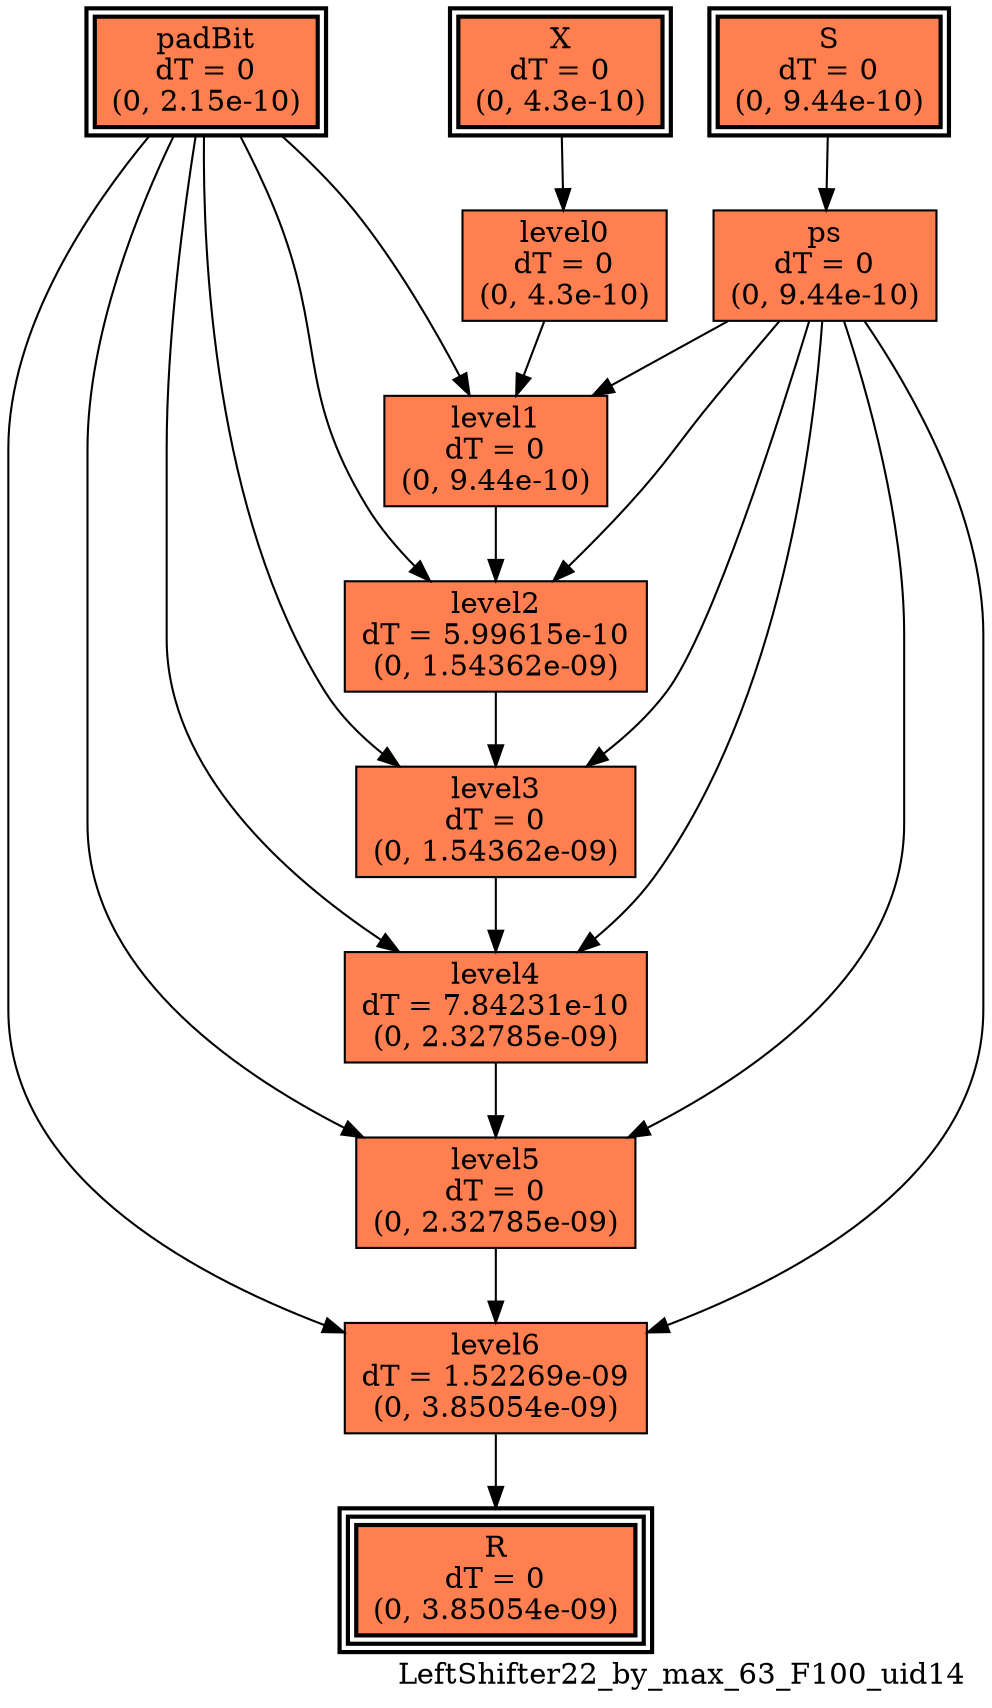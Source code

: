 digraph LeftShifter22_by_max_63_F100_uid14
{
	//graph drawing options
	label=LeftShifter22_by_max_63_F100_uid14;
	labelloc=bottom;
	labeljust=right;
	ratio=auto;
	nodesep=0.25;
	ranksep=0.5;

	//input/output signals of operator LeftShifter22_by_max_63_F100_uid14
	X__LeftShifter22_by_max_63_F100_uid14 [ label="X\ndT = 0\n(0, 4.3e-10)", shape=box, color=black, style="bold, filled", fillcolor=coral, peripheries=2 ];
	S__LeftShifter22_by_max_63_F100_uid14 [ label="S\ndT = 0\n(0, 9.44e-10)", shape=box, color=black, style="bold, filled", fillcolor=coral, peripheries=2 ];
	padBit__LeftShifter22_by_max_63_F100_uid14 [ label="padBit\ndT = 0\n(0, 2.15e-10)", shape=box, color=black, style="bold, filled", fillcolor=coral, peripheries=2 ];
	R__LeftShifter22_by_max_63_F100_uid14 [ label="R\ndT = 0\n(0, 3.85054e-09)", shape=box, color=black, style="bold, filled", fillcolor=coral, peripheries=3 ];
	{rank=same X__LeftShifter22_by_max_63_F100_uid14, S__LeftShifter22_by_max_63_F100_uid14, padBit__LeftShifter22_by_max_63_F100_uid14};
	{rank=same R__LeftShifter22_by_max_63_F100_uid14};
	//internal signals of operator LeftShifter22_by_max_63_F100_uid14
	ps__LeftShifter22_by_max_63_F100_uid14 [ label="ps\ndT = 0\n(0, 9.44e-10)", shape=box, color=black, style=filled, fillcolor=coral, peripheries=1 ];
	level0__LeftShifter22_by_max_63_F100_uid14 [ label="level0\ndT = 0\n(0, 4.3e-10)", shape=box, color=black, style=filled, fillcolor=coral, peripheries=1 ];
	level1__LeftShifter22_by_max_63_F100_uid14 [ label="level1\ndT = 0\n(0, 9.44e-10)", shape=box, color=black, style=filled, fillcolor=coral, peripheries=1 ];
	level2__LeftShifter22_by_max_63_F100_uid14 [ label="level2\ndT = 5.99615e-10\n(0, 1.54362e-09)", shape=box, color=black, style=filled, fillcolor=coral, peripheries=1 ];
	level3__LeftShifter22_by_max_63_F100_uid14 [ label="level3\ndT = 0\n(0, 1.54362e-09)", shape=box, color=black, style=filled, fillcolor=coral, peripheries=1 ];
	level4__LeftShifter22_by_max_63_F100_uid14 [ label="level4\ndT = 7.84231e-10\n(0, 2.32785e-09)", shape=box, color=black, style=filled, fillcolor=coral, peripheries=1 ];
	level5__LeftShifter22_by_max_63_F100_uid14 [ label="level5\ndT = 0\n(0, 2.32785e-09)", shape=box, color=black, style=filled, fillcolor=coral, peripheries=1 ];
	level6__LeftShifter22_by_max_63_F100_uid14 [ label="level6\ndT = 1.52269e-09\n(0, 3.85054e-09)", shape=box, color=black, style=filled, fillcolor=coral, peripheries=1 ];

	//subcomponents of operator LeftShifter22_by_max_63_F100_uid14

	//input and internal signal connections of operator LeftShifter22_by_max_63_F100_uid14
	X__LeftShifter22_by_max_63_F100_uid14 -> level0__LeftShifter22_by_max_63_F100_uid14 [ arrowhead=normal, arrowsize=1.0, arrowtail=normal, color=black, dir=forward  ];
	S__LeftShifter22_by_max_63_F100_uid14 -> ps__LeftShifter22_by_max_63_F100_uid14 [ arrowhead=normal, arrowsize=1.0, arrowtail=normal, color=black, dir=forward  ];
	padBit__LeftShifter22_by_max_63_F100_uid14 -> level1__LeftShifter22_by_max_63_F100_uid14 [ arrowhead=normal, arrowsize=1.0, arrowtail=normal, color=black, dir=forward  ];
	padBit__LeftShifter22_by_max_63_F100_uid14 -> level2__LeftShifter22_by_max_63_F100_uid14 [ arrowhead=normal, arrowsize=1.0, arrowtail=normal, color=black, dir=forward  ];
	padBit__LeftShifter22_by_max_63_F100_uid14 -> level3__LeftShifter22_by_max_63_F100_uid14 [ arrowhead=normal, arrowsize=1.0, arrowtail=normal, color=black, dir=forward  ];
	padBit__LeftShifter22_by_max_63_F100_uid14 -> level4__LeftShifter22_by_max_63_F100_uid14 [ arrowhead=normal, arrowsize=1.0, arrowtail=normal, color=black, dir=forward  ];
	padBit__LeftShifter22_by_max_63_F100_uid14 -> level5__LeftShifter22_by_max_63_F100_uid14 [ arrowhead=normal, arrowsize=1.0, arrowtail=normal, color=black, dir=forward  ];
	padBit__LeftShifter22_by_max_63_F100_uid14 -> level6__LeftShifter22_by_max_63_F100_uid14 [ arrowhead=normal, arrowsize=1.0, arrowtail=normal, color=black, dir=forward  ];
	ps__LeftShifter22_by_max_63_F100_uid14 -> level1__LeftShifter22_by_max_63_F100_uid14 [ arrowhead=normal, arrowsize=1.0, arrowtail=normal, color=black, dir=forward  ];
	ps__LeftShifter22_by_max_63_F100_uid14 -> level2__LeftShifter22_by_max_63_F100_uid14 [ arrowhead=normal, arrowsize=1.0, arrowtail=normal, color=black, dir=forward  ];
	ps__LeftShifter22_by_max_63_F100_uid14 -> level3__LeftShifter22_by_max_63_F100_uid14 [ arrowhead=normal, arrowsize=1.0, arrowtail=normal, color=black, dir=forward  ];
	ps__LeftShifter22_by_max_63_F100_uid14 -> level4__LeftShifter22_by_max_63_F100_uid14 [ arrowhead=normal, arrowsize=1.0, arrowtail=normal, color=black, dir=forward  ];
	ps__LeftShifter22_by_max_63_F100_uid14 -> level5__LeftShifter22_by_max_63_F100_uid14 [ arrowhead=normal, arrowsize=1.0, arrowtail=normal, color=black, dir=forward  ];
	ps__LeftShifter22_by_max_63_F100_uid14 -> level6__LeftShifter22_by_max_63_F100_uid14 [ arrowhead=normal, arrowsize=1.0, arrowtail=normal, color=black, dir=forward  ];
	level0__LeftShifter22_by_max_63_F100_uid14 -> level1__LeftShifter22_by_max_63_F100_uid14 [ arrowhead=normal, arrowsize=1.0, arrowtail=normal, color=black, dir=forward  ];
	level1__LeftShifter22_by_max_63_F100_uid14 -> level2__LeftShifter22_by_max_63_F100_uid14 [ arrowhead=normal, arrowsize=1.0, arrowtail=normal, color=black, dir=forward  ];
	level2__LeftShifter22_by_max_63_F100_uid14 -> level3__LeftShifter22_by_max_63_F100_uid14 [ arrowhead=normal, arrowsize=1.0, arrowtail=normal, color=black, dir=forward  ];
	level3__LeftShifter22_by_max_63_F100_uid14 -> level4__LeftShifter22_by_max_63_F100_uid14 [ arrowhead=normal, arrowsize=1.0, arrowtail=normal, color=black, dir=forward  ];
	level4__LeftShifter22_by_max_63_F100_uid14 -> level5__LeftShifter22_by_max_63_F100_uid14 [ arrowhead=normal, arrowsize=1.0, arrowtail=normal, color=black, dir=forward  ];
	level5__LeftShifter22_by_max_63_F100_uid14 -> level6__LeftShifter22_by_max_63_F100_uid14 [ arrowhead=normal, arrowsize=1.0, arrowtail=normal, color=black, dir=forward  ];
	level6__LeftShifter22_by_max_63_F100_uid14 -> R__LeftShifter22_by_max_63_F100_uid14 [ arrowhead=normal, arrowsize=1.0, arrowtail=normal, color=black, dir=forward  ];
}

